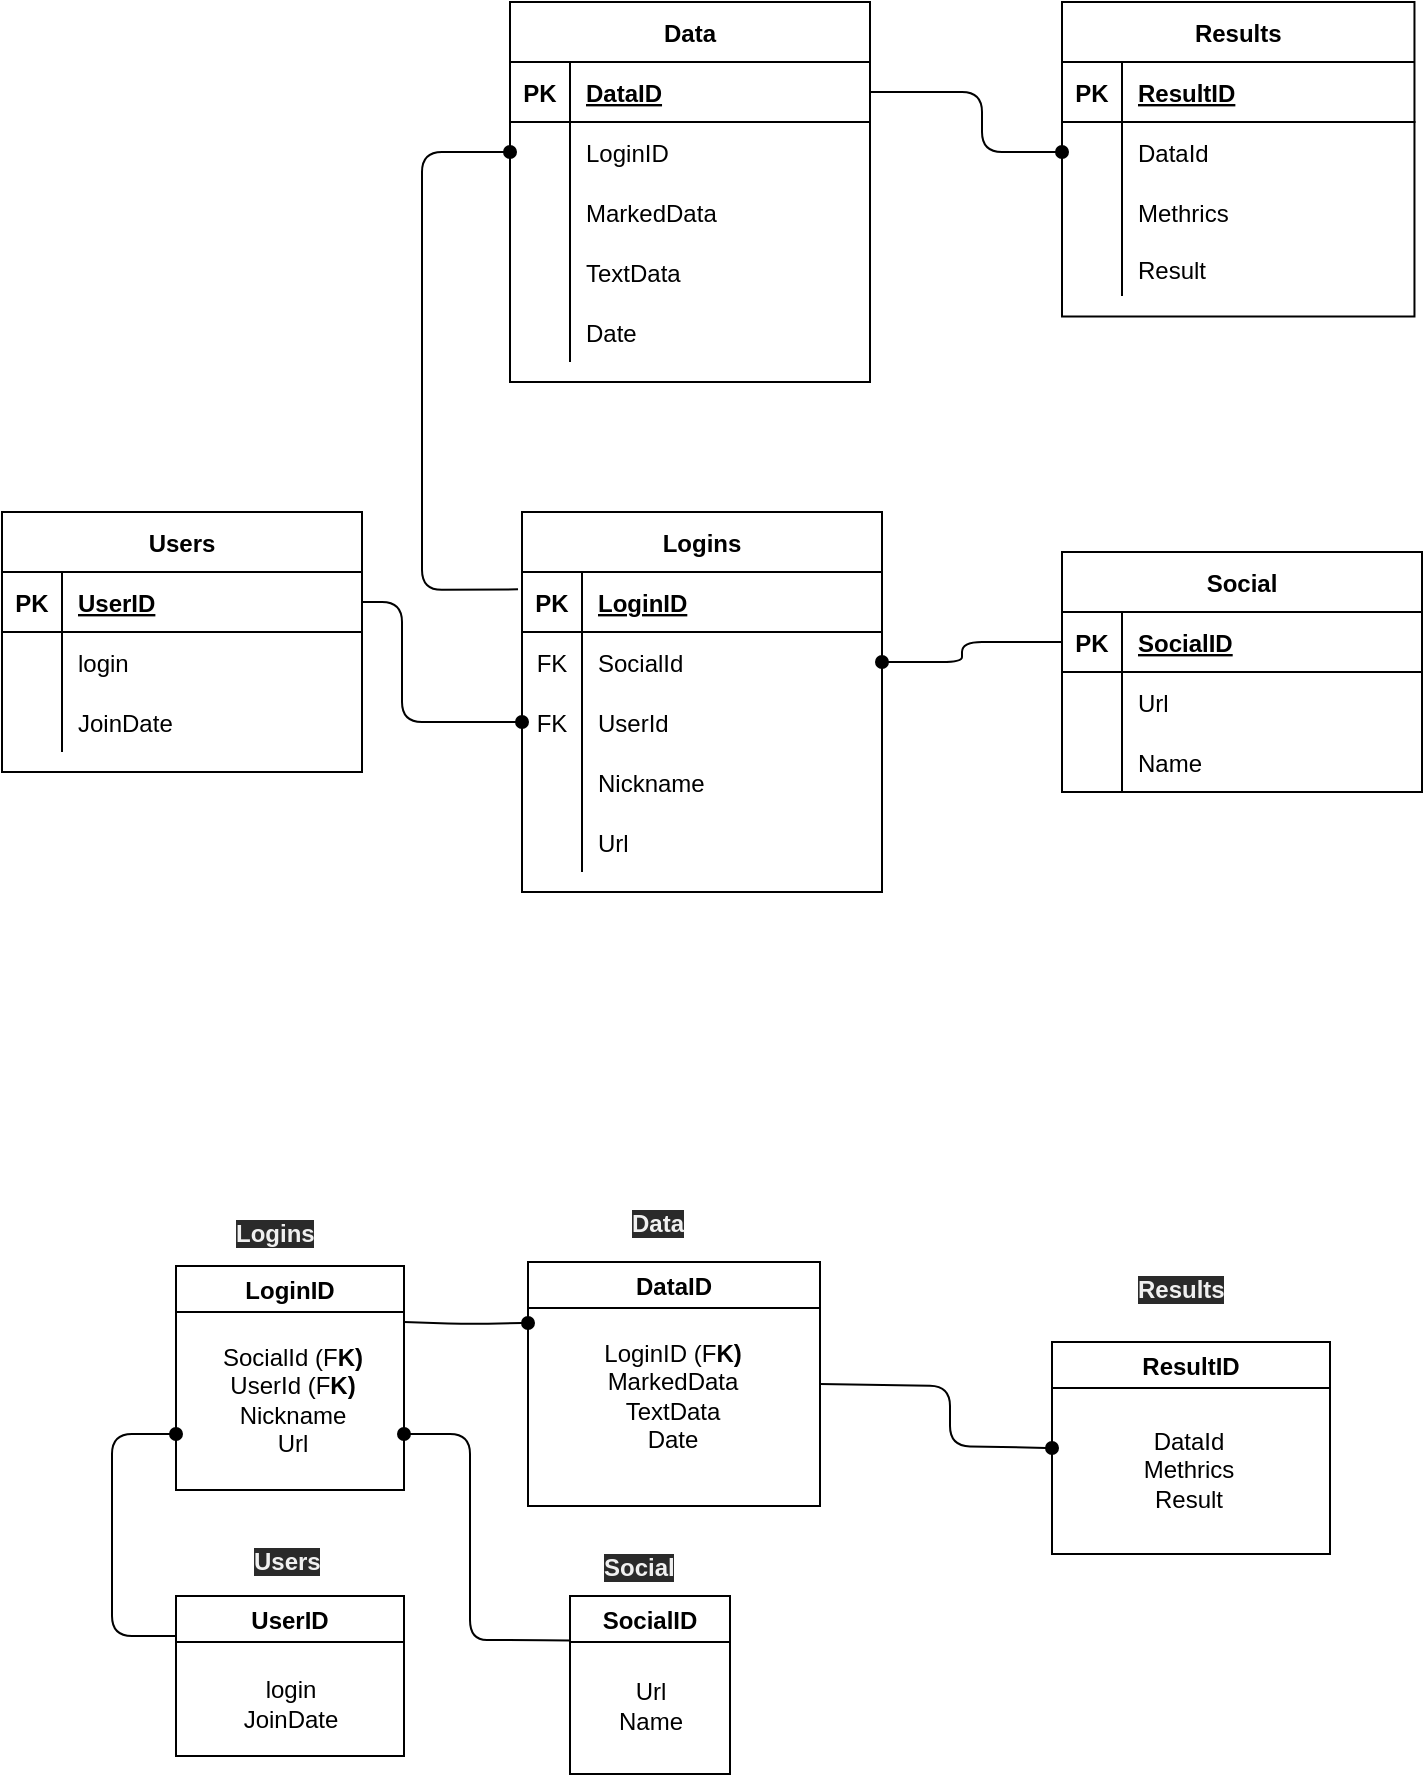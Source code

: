 <mxfile version="13.6.5">
    <diagram id="BVylWG0VrOBSJoDhUhGY" name="Page-1">
        <mxGraphModel dx="1122" dy="480" grid="0" gridSize="10" guides="1" tooltips="1" connect="1" arrows="1" fold="1" page="0" pageScale="1" pageWidth="827" pageHeight="1169" math="0" shadow="0">
            <root>
                <mxCell id="0"/>
                <mxCell id="1" parent="0"/>
                <mxCell id="V8HJCmb-Zh1GrgwlRxE_-1" value="Users" style="shape=table;startSize=30;container=1;collapsible=1;childLayout=tableLayout;fixedRows=1;rowLines=0;fontStyle=1;align=center;resizeLast=1;" parent="1" vertex="1">
                    <mxGeometry x="-200" y="425" width="180" height="130" as="geometry"/>
                </mxCell>
                <mxCell id="V8HJCmb-Zh1GrgwlRxE_-2" value="" style="shape=partialRectangle;collapsible=0;dropTarget=0;pointerEvents=0;fillColor=none;top=0;left=0;bottom=1;right=0;points=[[0,0.5],[1,0.5]];portConstraint=eastwest;" parent="V8HJCmb-Zh1GrgwlRxE_-1" vertex="1">
                    <mxGeometry y="30" width="180" height="30" as="geometry"/>
                </mxCell>
                <mxCell id="V8HJCmb-Zh1GrgwlRxE_-3" value="PK" style="shape=partialRectangle;connectable=0;fillColor=none;top=0;left=0;bottom=0;right=0;fontStyle=1;overflow=hidden;" parent="V8HJCmb-Zh1GrgwlRxE_-2" vertex="1">
                    <mxGeometry width="30" height="30" as="geometry"/>
                </mxCell>
                <mxCell id="V8HJCmb-Zh1GrgwlRxE_-4" value="UserID" style="shape=partialRectangle;connectable=0;fillColor=none;top=0;left=0;bottom=0;right=0;align=left;spacingLeft=6;fontStyle=5;overflow=hidden;" parent="V8HJCmb-Zh1GrgwlRxE_-2" vertex="1">
                    <mxGeometry x="30" width="150" height="30" as="geometry"/>
                </mxCell>
                <mxCell id="V8HJCmb-Zh1GrgwlRxE_-5" value="" style="shape=partialRectangle;collapsible=0;dropTarget=0;pointerEvents=0;fillColor=none;top=0;left=0;bottom=0;right=0;points=[[0,0.5],[1,0.5]];portConstraint=eastwest;" parent="V8HJCmb-Zh1GrgwlRxE_-1" vertex="1">
                    <mxGeometry y="60" width="180" height="30" as="geometry"/>
                </mxCell>
                <mxCell id="V8HJCmb-Zh1GrgwlRxE_-6" value="" style="shape=partialRectangle;connectable=0;fillColor=none;top=0;left=0;bottom=0;right=0;editable=1;overflow=hidden;" parent="V8HJCmb-Zh1GrgwlRxE_-5" vertex="1">
                    <mxGeometry width="30" height="30" as="geometry"/>
                </mxCell>
                <mxCell id="V8HJCmb-Zh1GrgwlRxE_-7" value="login" style="shape=partialRectangle;connectable=0;fillColor=none;top=0;left=0;bottom=0;right=0;align=left;spacingLeft=6;overflow=hidden;" parent="V8HJCmb-Zh1GrgwlRxE_-5" vertex="1">
                    <mxGeometry x="30" width="150" height="30" as="geometry"/>
                </mxCell>
                <mxCell id="V8HJCmb-Zh1GrgwlRxE_-11" value="" style="shape=partialRectangle;collapsible=0;dropTarget=0;pointerEvents=0;fillColor=none;top=0;left=0;bottom=0;right=0;points=[[0,0.5],[1,0.5]];portConstraint=eastwest;" parent="V8HJCmb-Zh1GrgwlRxE_-1" vertex="1">
                    <mxGeometry y="90" width="180" height="30" as="geometry"/>
                </mxCell>
                <mxCell id="V8HJCmb-Zh1GrgwlRxE_-12" value="" style="shape=partialRectangle;connectable=0;fillColor=none;top=0;left=0;bottom=0;right=0;editable=1;overflow=hidden;" parent="V8HJCmb-Zh1GrgwlRxE_-11" vertex="1">
                    <mxGeometry width="30" height="30" as="geometry"/>
                </mxCell>
                <mxCell id="V8HJCmb-Zh1GrgwlRxE_-13" value="JoinDate" style="shape=partialRectangle;connectable=0;fillColor=none;top=0;left=0;bottom=0;right=0;align=left;spacingLeft=6;overflow=hidden;" parent="V8HJCmb-Zh1GrgwlRxE_-11" vertex="1">
                    <mxGeometry x="30" width="150" height="30" as="geometry"/>
                </mxCell>
                <mxCell id="V8HJCmb-Zh1GrgwlRxE_-14" value="Social" style="shape=table;startSize=30;container=1;collapsible=1;childLayout=tableLayout;fixedRows=1;rowLines=0;fontStyle=1;align=center;resizeLast=1;" parent="1" vertex="1">
                    <mxGeometry x="330" y="445" width="180" height="120" as="geometry">
                        <mxRectangle x="330" y="445" width="62" height="30" as="alternateBounds"/>
                    </mxGeometry>
                </mxCell>
                <mxCell id="V8HJCmb-Zh1GrgwlRxE_-15" value="" style="shape=partialRectangle;collapsible=0;dropTarget=0;pointerEvents=0;fillColor=none;top=0;left=0;bottom=1;right=0;points=[[0,0.5],[1,0.5]];portConstraint=eastwest;" parent="V8HJCmb-Zh1GrgwlRxE_-14" vertex="1">
                    <mxGeometry y="30" width="180" height="30" as="geometry"/>
                </mxCell>
                <mxCell id="V8HJCmb-Zh1GrgwlRxE_-16" value="PK" style="shape=partialRectangle;connectable=0;fillColor=none;top=0;left=0;bottom=0;right=0;fontStyle=1;overflow=hidden;" parent="V8HJCmb-Zh1GrgwlRxE_-15" vertex="1">
                    <mxGeometry width="30" height="30" as="geometry"/>
                </mxCell>
                <mxCell id="V8HJCmb-Zh1GrgwlRxE_-17" value="SocialID" style="shape=partialRectangle;connectable=0;fillColor=none;top=0;left=0;bottom=0;right=0;align=left;spacingLeft=6;fontStyle=5;overflow=hidden;" parent="V8HJCmb-Zh1GrgwlRxE_-15" vertex="1">
                    <mxGeometry x="30" width="150" height="30" as="geometry"/>
                </mxCell>
                <mxCell id="V8HJCmb-Zh1GrgwlRxE_-18" value="" style="shape=partialRectangle;collapsible=0;dropTarget=0;pointerEvents=0;fillColor=none;top=0;left=0;bottom=0;right=0;points=[[0,0.5],[1,0.5]];portConstraint=eastwest;" parent="V8HJCmb-Zh1GrgwlRxE_-14" vertex="1">
                    <mxGeometry y="60" width="180" height="30" as="geometry"/>
                </mxCell>
                <mxCell id="V8HJCmb-Zh1GrgwlRxE_-19" value="" style="shape=partialRectangle;connectable=0;fillColor=none;top=0;left=0;bottom=0;right=0;editable=1;overflow=hidden;" parent="V8HJCmb-Zh1GrgwlRxE_-18" vertex="1">
                    <mxGeometry width="30" height="30" as="geometry"/>
                </mxCell>
                <mxCell id="V8HJCmb-Zh1GrgwlRxE_-20" value="Url" style="shape=partialRectangle;connectable=0;fillColor=none;top=0;left=0;bottom=0;right=0;align=left;spacingLeft=6;overflow=hidden;" parent="V8HJCmb-Zh1GrgwlRxE_-18" vertex="1">
                    <mxGeometry x="30" width="150" height="30" as="geometry"/>
                </mxCell>
                <mxCell id="V8HJCmb-Zh1GrgwlRxE_-21" value="" style="shape=partialRectangle;collapsible=0;dropTarget=0;pointerEvents=0;fillColor=none;top=0;left=0;bottom=0;right=0;points=[[0,0.5],[1,0.5]];portConstraint=eastwest;" parent="V8HJCmb-Zh1GrgwlRxE_-14" vertex="1">
                    <mxGeometry y="90" width="180" height="30" as="geometry"/>
                </mxCell>
                <mxCell id="V8HJCmb-Zh1GrgwlRxE_-22" value="" style="shape=partialRectangle;connectable=0;fillColor=none;top=0;left=0;bottom=0;right=0;editable=1;overflow=hidden;" parent="V8HJCmb-Zh1GrgwlRxE_-21" vertex="1">
                    <mxGeometry width="30" height="30" as="geometry"/>
                </mxCell>
                <mxCell id="V8HJCmb-Zh1GrgwlRxE_-23" value="Name" style="shape=partialRectangle;connectable=0;fillColor=none;top=0;left=0;bottom=0;right=0;align=left;spacingLeft=6;overflow=hidden;" parent="V8HJCmb-Zh1GrgwlRxE_-21" vertex="1">
                    <mxGeometry x="30" width="150" height="30" as="geometry"/>
                </mxCell>
                <mxCell id="V8HJCmb-Zh1GrgwlRxE_-53" value="Logins" style="shape=table;startSize=30;container=1;collapsible=1;childLayout=tableLayout;fixedRows=1;rowLines=0;fontStyle=1;align=center;resizeLast=1;" parent="1" vertex="1">
                    <mxGeometry x="60" y="425" width="180" height="190" as="geometry"/>
                </mxCell>
                <mxCell id="V8HJCmb-Zh1GrgwlRxE_-54" value="" style="shape=partialRectangle;collapsible=0;dropTarget=0;pointerEvents=0;fillColor=none;top=0;left=0;bottom=1;right=0;points=[[0,0.5],[1,0.5]];portConstraint=eastwest;" parent="V8HJCmb-Zh1GrgwlRxE_-53" vertex="1">
                    <mxGeometry y="30" width="180" height="30" as="geometry"/>
                </mxCell>
                <mxCell id="V8HJCmb-Zh1GrgwlRxE_-55" value="PK" style="shape=partialRectangle;connectable=0;fillColor=none;top=0;left=0;bottom=0;right=0;fontStyle=1;overflow=hidden;" parent="V8HJCmb-Zh1GrgwlRxE_-54" vertex="1">
                    <mxGeometry width="30" height="30" as="geometry"/>
                </mxCell>
                <mxCell id="V8HJCmb-Zh1GrgwlRxE_-56" value="LoginID" style="shape=partialRectangle;connectable=0;fillColor=none;top=0;left=0;bottom=0;right=0;align=left;spacingLeft=6;fontStyle=5;overflow=hidden;" parent="V8HJCmb-Zh1GrgwlRxE_-54" vertex="1">
                    <mxGeometry x="30" width="150" height="30" as="geometry"/>
                </mxCell>
                <mxCell id="V8HJCmb-Zh1GrgwlRxE_-66" value="" style="shape=partialRectangle;collapsible=0;dropTarget=0;pointerEvents=0;fillColor=none;top=0;left=0;bottom=0;right=0;points=[[0,0.5],[1,0.5]];portConstraint=eastwest;" parent="V8HJCmb-Zh1GrgwlRxE_-53" vertex="1">
                    <mxGeometry y="60" width="180" height="30" as="geometry"/>
                </mxCell>
                <mxCell id="V8HJCmb-Zh1GrgwlRxE_-67" value="FK" style="shape=partialRectangle;connectable=0;fillColor=none;top=0;left=0;bottom=0;right=0;fontStyle=0;overflow=hidden;" parent="V8HJCmb-Zh1GrgwlRxE_-66" vertex="1">
                    <mxGeometry width="30" height="30" as="geometry"/>
                </mxCell>
                <mxCell id="V8HJCmb-Zh1GrgwlRxE_-68" value="SocialId" style="shape=partialRectangle;connectable=0;fillColor=none;top=0;left=0;bottom=0;right=0;align=left;spacingLeft=6;fontStyle=0;overflow=hidden;" parent="V8HJCmb-Zh1GrgwlRxE_-66" vertex="1">
                    <mxGeometry x="30" width="150" height="30" as="geometry"/>
                </mxCell>
                <mxCell id="V8HJCmb-Zh1GrgwlRxE_-69" value="" style="shape=partialRectangle;collapsible=0;dropTarget=0;pointerEvents=0;fillColor=none;top=0;left=0;bottom=0;right=0;points=[[0,0.5],[1,0.5]];portConstraint=eastwest;" parent="V8HJCmb-Zh1GrgwlRxE_-53" vertex="1">
                    <mxGeometry y="90" width="180" height="30" as="geometry"/>
                </mxCell>
                <mxCell id="V8HJCmb-Zh1GrgwlRxE_-70" value="FK" style="shape=partialRectangle;connectable=0;fillColor=none;top=0;left=0;bottom=0;right=0;fontStyle=0;overflow=hidden;" parent="V8HJCmb-Zh1GrgwlRxE_-69" vertex="1">
                    <mxGeometry width="30" height="30" as="geometry"/>
                </mxCell>
                <mxCell id="V8HJCmb-Zh1GrgwlRxE_-71" value="UserId" style="shape=partialRectangle;connectable=0;fillColor=none;top=0;left=0;bottom=0;right=0;align=left;spacingLeft=6;fontStyle=0;overflow=hidden;" parent="V8HJCmb-Zh1GrgwlRxE_-69" vertex="1">
                    <mxGeometry x="30" width="150" height="30" as="geometry"/>
                </mxCell>
                <mxCell id="V8HJCmb-Zh1GrgwlRxE_-63" value="" style="shape=partialRectangle;collapsible=0;dropTarget=0;pointerEvents=0;fillColor=none;top=0;left=0;bottom=0;right=0;points=[[0,0.5],[1,0.5]];portConstraint=eastwest;" parent="V8HJCmb-Zh1GrgwlRxE_-53" vertex="1">
                    <mxGeometry y="120" width="180" height="30" as="geometry"/>
                </mxCell>
                <mxCell id="V8HJCmb-Zh1GrgwlRxE_-64" value="" style="shape=partialRectangle;connectable=0;fillColor=none;top=0;left=0;bottom=0;right=0;editable=1;overflow=hidden;" parent="V8HJCmb-Zh1GrgwlRxE_-63" vertex="1">
                    <mxGeometry width="30" height="30" as="geometry"/>
                </mxCell>
                <mxCell id="V8HJCmb-Zh1GrgwlRxE_-65" value="Nickname" style="shape=partialRectangle;connectable=0;fillColor=none;top=0;left=0;bottom=0;right=0;align=left;spacingLeft=6;overflow=hidden;" parent="V8HJCmb-Zh1GrgwlRxE_-63" vertex="1">
                    <mxGeometry x="30" width="150" height="30" as="geometry"/>
                </mxCell>
                <mxCell id="V8HJCmb-Zh1GrgwlRxE_-72" value="" style="shape=partialRectangle;collapsible=0;dropTarget=0;pointerEvents=0;fillColor=none;top=0;left=0;bottom=0;right=0;points=[[0,0.5],[1,0.5]];portConstraint=eastwest;" parent="V8HJCmb-Zh1GrgwlRxE_-53" vertex="1">
                    <mxGeometry y="150" width="180" height="30" as="geometry"/>
                </mxCell>
                <mxCell id="V8HJCmb-Zh1GrgwlRxE_-73" value="" style="shape=partialRectangle;connectable=0;fillColor=none;top=0;left=0;bottom=0;right=0;editable=1;overflow=hidden;" parent="V8HJCmb-Zh1GrgwlRxE_-72" vertex="1">
                    <mxGeometry width="30" height="30" as="geometry"/>
                </mxCell>
                <mxCell id="V8HJCmb-Zh1GrgwlRxE_-74" value="Url" style="shape=partialRectangle;connectable=0;fillColor=none;top=0;left=0;bottom=0;right=0;align=left;spacingLeft=6;overflow=hidden;" parent="V8HJCmb-Zh1GrgwlRxE_-72" vertex="1">
                    <mxGeometry x="30" width="150" height="30" as="geometry"/>
                </mxCell>
                <mxCell id="V8HJCmb-Zh1GrgwlRxE_-76" value="" style="endArrow=oval;html=1;startArrow=none;startFill=0;endFill=1;exitX=0;exitY=0.5;exitDx=0;exitDy=0;entryX=1;entryY=0.5;entryDx=0;entryDy=0;" parent="1" source="V8HJCmb-Zh1GrgwlRxE_-15" target="V8HJCmb-Zh1GrgwlRxE_-66" edge="1">
                    <mxGeometry width="50" height="50" relative="1" as="geometry">
                        <mxPoint x="260" y="480" as="sourcePoint"/>
                        <mxPoint x="310" y="430" as="targetPoint"/>
                        <Array as="points">
                            <mxPoint x="280" y="490"/>
                            <mxPoint x="280" y="500"/>
                        </Array>
                    </mxGeometry>
                </mxCell>
                <mxCell id="V8HJCmb-Zh1GrgwlRxE_-77" value="" style="endArrow=oval;html=1;startArrow=none;startFill=0;endFill=1;exitX=1;exitY=0.5;exitDx=0;exitDy=0;entryX=0;entryY=0.5;entryDx=0;entryDy=0;" parent="1" source="V8HJCmb-Zh1GrgwlRxE_-2" target="V8HJCmb-Zh1GrgwlRxE_-69" edge="1">
                    <mxGeometry width="50" height="50" relative="1" as="geometry">
                        <mxPoint x="340" y="500" as="sourcePoint"/>
                        <mxPoint x="230" y="510" as="targetPoint"/>
                        <Array as="points">
                            <mxPoint y="470"/>
                            <mxPoint y="530"/>
                        </Array>
                    </mxGeometry>
                </mxCell>
                <mxCell id="V8HJCmb-Zh1GrgwlRxE_-78" value="Data" style="shape=table;startSize=30;container=1;collapsible=1;childLayout=tableLayout;fixedRows=1;rowLines=0;fontStyle=1;align=center;resizeLast=1;" parent="1" vertex="1">
                    <mxGeometry x="54" y="170" width="180" height="190" as="geometry"/>
                </mxCell>
                <mxCell id="V8HJCmb-Zh1GrgwlRxE_-79" value="" style="shape=partialRectangle;collapsible=0;dropTarget=0;pointerEvents=0;fillColor=none;top=0;left=0;bottom=1;right=0;points=[[0,0.5],[1,0.5]];portConstraint=eastwest;" parent="V8HJCmb-Zh1GrgwlRxE_-78" vertex="1">
                    <mxGeometry y="30" width="180" height="30" as="geometry"/>
                </mxCell>
                <mxCell id="V8HJCmb-Zh1GrgwlRxE_-80" value="PK" style="shape=partialRectangle;connectable=0;fillColor=none;top=0;left=0;bottom=0;right=0;fontStyle=1;overflow=hidden;" parent="V8HJCmb-Zh1GrgwlRxE_-79" vertex="1">
                    <mxGeometry width="30" height="30" as="geometry"/>
                </mxCell>
                <mxCell id="V8HJCmb-Zh1GrgwlRxE_-81" value="DataID" style="shape=partialRectangle;connectable=0;fillColor=none;top=0;left=0;bottom=0;right=0;align=left;spacingLeft=6;fontStyle=5;overflow=hidden;" parent="V8HJCmb-Zh1GrgwlRxE_-79" vertex="1">
                    <mxGeometry x="30" width="150" height="30" as="geometry"/>
                </mxCell>
                <mxCell id="V8HJCmb-Zh1GrgwlRxE_-82" value="" style="shape=partialRectangle;collapsible=0;dropTarget=0;pointerEvents=0;fillColor=none;top=0;left=0;bottom=0;right=0;points=[[0,0.5],[1,0.5]];portConstraint=eastwest;" parent="V8HJCmb-Zh1GrgwlRxE_-78" vertex="1">
                    <mxGeometry y="60" width="180" height="30" as="geometry"/>
                </mxCell>
                <mxCell id="V8HJCmb-Zh1GrgwlRxE_-83" value="" style="shape=partialRectangle;connectable=0;fillColor=none;top=0;left=0;bottom=0;right=0;editable=1;overflow=hidden;" parent="V8HJCmb-Zh1GrgwlRxE_-82" vertex="1">
                    <mxGeometry width="30" height="30" as="geometry"/>
                </mxCell>
                <mxCell id="V8HJCmb-Zh1GrgwlRxE_-84" value="LoginID" style="shape=partialRectangle;connectable=0;fillColor=none;top=0;left=0;bottom=0;right=0;align=left;spacingLeft=6;overflow=hidden;" parent="V8HJCmb-Zh1GrgwlRxE_-82" vertex="1">
                    <mxGeometry x="30" width="150" height="30" as="geometry"/>
                </mxCell>
                <mxCell id="V8HJCmb-Zh1GrgwlRxE_-106" value="" style="shape=partialRectangle;collapsible=0;dropTarget=0;pointerEvents=0;fillColor=none;top=0;left=0;bottom=0;right=0;points=[[0,0.5],[1,0.5]];portConstraint=eastwest;" parent="V8HJCmb-Zh1GrgwlRxE_-78" vertex="1">
                    <mxGeometry y="90" width="180" height="30" as="geometry"/>
                </mxCell>
                <mxCell id="V8HJCmb-Zh1GrgwlRxE_-107" value="" style="shape=partialRectangle;connectable=0;fillColor=none;top=0;left=0;bottom=0;right=0;editable=1;overflow=hidden;" parent="V8HJCmb-Zh1GrgwlRxE_-106" vertex="1">
                    <mxGeometry width="30" height="30" as="geometry"/>
                </mxCell>
                <mxCell id="V8HJCmb-Zh1GrgwlRxE_-108" value="MarkedData" style="shape=partialRectangle;connectable=0;fillColor=none;top=0;left=0;bottom=0;right=0;align=left;spacingLeft=6;overflow=hidden;" parent="V8HJCmb-Zh1GrgwlRxE_-106" vertex="1">
                    <mxGeometry x="30" width="150" height="30" as="geometry"/>
                </mxCell>
                <mxCell id="V8HJCmb-Zh1GrgwlRxE_-85" value="" style="shape=partialRectangle;collapsible=0;dropTarget=0;pointerEvents=0;fillColor=none;top=0;left=0;bottom=0;right=0;points=[[0,0.5],[1,0.5]];portConstraint=eastwest;" parent="V8HJCmb-Zh1GrgwlRxE_-78" vertex="1">
                    <mxGeometry y="120" width="180" height="30" as="geometry"/>
                </mxCell>
                <mxCell id="V8HJCmb-Zh1GrgwlRxE_-86" value="" style="shape=partialRectangle;connectable=0;fillColor=none;top=0;left=0;bottom=0;right=0;editable=1;overflow=hidden;" parent="V8HJCmb-Zh1GrgwlRxE_-85" vertex="1">
                    <mxGeometry width="30" height="30" as="geometry"/>
                </mxCell>
                <mxCell id="V8HJCmb-Zh1GrgwlRxE_-87" value="TextData" style="shape=partialRectangle;connectable=0;fillColor=none;top=0;left=0;bottom=0;right=0;align=left;spacingLeft=6;overflow=hidden;" parent="V8HJCmb-Zh1GrgwlRxE_-85" vertex="1">
                    <mxGeometry x="30" width="150" height="30" as="geometry"/>
                </mxCell>
                <mxCell id="V8HJCmb-Zh1GrgwlRxE_-88" value="" style="shape=partialRectangle;collapsible=0;dropTarget=0;pointerEvents=0;fillColor=none;top=0;left=0;bottom=0;right=0;points=[[0,0.5],[1,0.5]];portConstraint=eastwest;" parent="V8HJCmb-Zh1GrgwlRxE_-78" vertex="1">
                    <mxGeometry y="150" width="180" height="30" as="geometry"/>
                </mxCell>
                <mxCell id="V8HJCmb-Zh1GrgwlRxE_-89" value="" style="shape=partialRectangle;connectable=0;fillColor=none;top=0;left=0;bottom=0;right=0;editable=1;overflow=hidden;" parent="V8HJCmb-Zh1GrgwlRxE_-88" vertex="1">
                    <mxGeometry width="30" height="30" as="geometry"/>
                </mxCell>
                <mxCell id="V8HJCmb-Zh1GrgwlRxE_-90" value="Date" style="shape=partialRectangle;connectable=0;fillColor=none;top=0;left=0;bottom=0;right=0;align=left;spacingLeft=6;overflow=hidden;" parent="V8HJCmb-Zh1GrgwlRxE_-88" vertex="1">
                    <mxGeometry x="30" width="150" height="30" as="geometry"/>
                </mxCell>
                <mxCell id="V8HJCmb-Zh1GrgwlRxE_-91" value="" style="endArrow=oval;html=1;startArrow=none;startFill=0;endFill=1;exitX=-0.011;exitY=0.289;exitDx=0;exitDy=0;entryX=0;entryY=0.5;entryDx=0;entryDy=0;exitPerimeter=0;" parent="1" source="V8HJCmb-Zh1GrgwlRxE_-54" target="V8HJCmb-Zh1GrgwlRxE_-82" edge="1">
                    <mxGeometry width="50" height="50" relative="1" as="geometry">
                        <mxPoint x="-10" y="480" as="sourcePoint"/>
                        <mxPoint x="70" y="540" as="targetPoint"/>
                        <Array as="points">
                            <mxPoint x="10" y="464"/>
                            <mxPoint x="10" y="245"/>
                        </Array>
                    </mxGeometry>
                </mxCell>
                <mxCell id="V8HJCmb-Zh1GrgwlRxE_-92" value="Results" style="shape=table;startSize=30;container=1;collapsible=1;childLayout=tableLayout;fixedRows=1;rowLines=0;fontStyle=1;align=center;resizeLast=1;" parent="1" vertex="1">
                    <mxGeometry x="330" y="170" width="176.236" height="157.292" as="geometry"/>
                </mxCell>
                <mxCell id="V8HJCmb-Zh1GrgwlRxE_-93" value="" style="shape=partialRectangle;collapsible=0;dropTarget=0;pointerEvents=0;fillColor=none;top=0;left=0;bottom=1;right=0;points=[[0,0.5],[1,0.5]];portConstraint=eastwest;" parent="V8HJCmb-Zh1GrgwlRxE_-92" vertex="1">
                    <mxGeometry y="30" width="176.236" height="30" as="geometry"/>
                </mxCell>
                <mxCell id="V8HJCmb-Zh1GrgwlRxE_-94" value="PK" style="shape=partialRectangle;connectable=0;fillColor=none;top=0;left=0;bottom=0;right=0;fontStyle=1;overflow=hidden;" parent="V8HJCmb-Zh1GrgwlRxE_-93" vertex="1">
                    <mxGeometry width="30" height="30" as="geometry"/>
                </mxCell>
                <mxCell id="V8HJCmb-Zh1GrgwlRxE_-95" value="ResultID" style="shape=partialRectangle;connectable=0;fillColor=none;top=0;left=0;bottom=0;right=0;align=left;spacingLeft=6;fontStyle=5;overflow=hidden;" parent="V8HJCmb-Zh1GrgwlRxE_-93" vertex="1">
                    <mxGeometry x="30" width="146.236" height="30" as="geometry"/>
                </mxCell>
                <mxCell id="V8HJCmb-Zh1GrgwlRxE_-96" value="" style="shape=partialRectangle;collapsible=0;dropTarget=0;pointerEvents=0;fillColor=none;top=0;left=0;bottom=0;right=0;points=[[0,0.5],[1,0.5]];portConstraint=eastwest;" parent="V8HJCmb-Zh1GrgwlRxE_-92" vertex="1">
                    <mxGeometry y="60" width="176.236" height="30" as="geometry"/>
                </mxCell>
                <mxCell id="V8HJCmb-Zh1GrgwlRxE_-97" value="" style="shape=partialRectangle;connectable=0;fillColor=none;top=0;left=0;bottom=0;right=0;editable=1;overflow=hidden;" parent="V8HJCmb-Zh1GrgwlRxE_-96" vertex="1">
                    <mxGeometry width="30" height="30" as="geometry"/>
                </mxCell>
                <mxCell id="V8HJCmb-Zh1GrgwlRxE_-98" value="DataId" style="shape=partialRectangle;connectable=0;fillColor=none;top=0;left=0;bottom=0;right=0;align=left;spacingLeft=6;overflow=hidden;" parent="V8HJCmb-Zh1GrgwlRxE_-96" vertex="1">
                    <mxGeometry x="30" width="146.236" height="30" as="geometry"/>
                </mxCell>
                <mxCell id="V8HJCmb-Zh1GrgwlRxE_-99" value="" style="shape=partialRectangle;collapsible=0;dropTarget=0;pointerEvents=0;fillColor=none;top=0;left=0;bottom=0;right=0;points=[[0,0.5],[1,0.5]];portConstraint=eastwest;" parent="V8HJCmb-Zh1GrgwlRxE_-92" vertex="1">
                    <mxGeometry y="90" width="176.236" height="30" as="geometry"/>
                </mxCell>
                <mxCell id="V8HJCmb-Zh1GrgwlRxE_-100" value="" style="shape=partialRectangle;connectable=0;fillColor=none;top=0;left=0;bottom=0;right=0;editable=1;overflow=hidden;" parent="V8HJCmb-Zh1GrgwlRxE_-99" vertex="1">
                    <mxGeometry width="30" height="30" as="geometry"/>
                </mxCell>
                <mxCell id="V8HJCmb-Zh1GrgwlRxE_-101" value="Methrics" style="shape=partialRectangle;connectable=0;fillColor=none;top=0;left=0;bottom=0;right=0;align=left;spacingLeft=6;overflow=hidden;" parent="V8HJCmb-Zh1GrgwlRxE_-99" vertex="1">
                    <mxGeometry x="30" width="146.236" height="30" as="geometry"/>
                </mxCell>
                <mxCell id="V8HJCmb-Zh1GrgwlRxE_-102" value="" style="shape=partialRectangle;collapsible=0;dropTarget=0;pointerEvents=0;fillColor=none;top=0;left=0;bottom=0;right=0;points=[[0,0.5],[1,0.5]];portConstraint=eastwest;" parent="V8HJCmb-Zh1GrgwlRxE_-92" vertex="1">
                    <mxGeometry y="120" width="176.236" height="27" as="geometry"/>
                </mxCell>
                <mxCell id="V8HJCmb-Zh1GrgwlRxE_-103" value="" style="shape=partialRectangle;connectable=0;fillColor=none;top=0;left=0;bottom=0;right=0;editable=1;overflow=hidden;" parent="V8HJCmb-Zh1GrgwlRxE_-102" vertex="1">
                    <mxGeometry width="30" height="27" as="geometry"/>
                </mxCell>
                <mxCell id="V8HJCmb-Zh1GrgwlRxE_-104" value="Result" style="shape=partialRectangle;connectable=0;fillColor=none;top=0;left=0;bottom=0;right=0;align=left;spacingLeft=6;overflow=hidden;" parent="V8HJCmb-Zh1GrgwlRxE_-102" vertex="1">
                    <mxGeometry x="30" width="146.236" height="27" as="geometry"/>
                </mxCell>
                <mxCell id="V8HJCmb-Zh1GrgwlRxE_-105" value="" style="endArrow=oval;html=1;startArrow=none;startFill=0;endFill=1;exitX=1;exitY=0.5;exitDx=0;exitDy=0;entryX=0;entryY=0.5;entryDx=0;entryDy=0;" parent="1" source="V8HJCmb-Zh1GrgwlRxE_-79" target="V8HJCmb-Zh1GrgwlRxE_-96" edge="1">
                    <mxGeometry width="50" height="50" relative="1" as="geometry">
                        <mxPoint x="340" y="500" as="sourcePoint"/>
                        <mxPoint x="250" y="510" as="targetPoint"/>
                        <Array as="points">
                            <mxPoint x="290" y="215"/>
                            <mxPoint x="290" y="245"/>
                        </Array>
                    </mxGeometry>
                </mxCell>
                <mxCell id="2" value="DataID" style="swimlane;startSize=23;" vertex="1" parent="1">
                    <mxGeometry x="63" y="800" width="146" height="122" as="geometry"/>
                </mxCell>
                <mxCell id="8" value="&lt;span style=&quot;text-align: left&quot;&gt;LoginID (F&lt;/span&gt;&lt;span style=&quot;font-weight: 700&quot;&gt;K)&lt;/span&gt;&lt;span style=&quot;text-align: left&quot;&gt;&lt;br&gt;&lt;/span&gt;&lt;span style=&quot;text-align: left&quot;&gt;MarkedData&lt;br&gt;&lt;/span&gt;&lt;span style=&quot;text-align: left&quot;&gt;TextData&lt;br&gt;&lt;/span&gt;&lt;span style=&quot;text-align: left&quot;&gt;Date&lt;/span&gt;&lt;span style=&quot;font-weight: 700 ; text-align: left&quot;&gt;&lt;br&gt;&lt;/span&gt;" style="text;html=1;align=center;verticalAlign=middle;resizable=0;points=[];autosize=1;" vertex="1" parent="2">
                    <mxGeometry x="32" y="37" width="79" height="60" as="geometry"/>
                </mxCell>
                <mxCell id="3" value="LoginID" style="swimlane;startSize=23;" vertex="1" parent="1">
                    <mxGeometry x="-113" y="802" width="114" height="112" as="geometry"/>
                </mxCell>
                <mxCell id="15" value="&lt;span style=&quot;text-align: left&quot;&gt;SocialId&lt;/span&gt;&lt;span style=&quot;text-align: left&quot;&gt;&amp;nbsp;(F&lt;/span&gt;&lt;span style=&quot;font-weight: 700&quot;&gt;K)&lt;/span&gt;&lt;span style=&quot;text-align: left&quot;&gt;&lt;br&gt;&lt;/span&gt;&lt;span style=&quot;text-align: left&quot;&gt;UserId&lt;/span&gt;&lt;span style=&quot;text-align: left&quot;&gt;&amp;nbsp;(F&lt;/span&gt;&lt;span style=&quot;font-weight: 700&quot;&gt;K)&lt;/span&gt;&lt;span style=&quot;text-align: left&quot;&gt;&lt;br&gt;&lt;/span&gt;&lt;span style=&quot;text-align: left&quot;&gt;Nickname&lt;br&gt;&lt;/span&gt;&lt;span style=&quot;text-align: left&quot;&gt;Url&lt;/span&gt;&lt;span style=&quot;text-align: left&quot;&gt;&lt;br&gt;&lt;/span&gt;" style="text;html=1;align=center;verticalAlign=middle;resizable=0;points=[];autosize=1;" vertex="1" parent="3">
                    <mxGeometry x="18" y="37" width="80" height="60" as="geometry"/>
                </mxCell>
                <mxCell id="4" value="ResultID" style="swimlane;startSize=23;" vertex="1" parent="1">
                    <mxGeometry x="325" y="840" width="139" height="106" as="geometry"/>
                </mxCell>
                <mxCell id="11" value="&lt;span style=&quot;text-align: left&quot;&gt;DataId&lt;br&gt;&lt;/span&gt;&lt;span style=&quot;text-align: left&quot;&gt;Methrics&lt;br&gt;&lt;/span&gt;&lt;span style=&quot;text-align: left&quot;&gt;Result&lt;/span&gt;&lt;span style=&quot;text-align: left&quot;&gt;&lt;br&gt;&lt;/span&gt;" style="text;html=1;align=center;verticalAlign=middle;resizable=0;points=[];autosize=1;" vertex="1" parent="4">
                    <mxGeometry x="40.62" y="41" width="55" height="46" as="geometry"/>
                </mxCell>
                <mxCell id="6" value="SocialID" style="swimlane;startSize=23;" vertex="1" parent="1">
                    <mxGeometry x="84" y="967" width="80" height="89" as="geometry"/>
                </mxCell>
                <mxCell id="13" value="&lt;span style=&quot;text-align: left&quot;&gt;Url&lt;br&gt;&lt;/span&gt;&lt;span style=&quot;text-align: left&quot;&gt;Name&lt;/span&gt;&lt;span style=&quot;text-align: left&quot;&gt;&lt;br&gt;&lt;/span&gt;" style="text;html=1;align=center;verticalAlign=middle;resizable=0;points=[];autosize=1;" vertex="1" parent="6">
                    <mxGeometry x="19" y="39" width="42" height="32" as="geometry"/>
                </mxCell>
                <mxCell id="7" value="UserID" style="swimlane;startSize=23;" vertex="1" parent="1">
                    <mxGeometry x="-113" y="967" width="114" height="80" as="geometry"/>
                </mxCell>
                <mxCell id="17" value="&lt;span style=&quot;text-align: left&quot;&gt;login&lt;br&gt;&lt;/span&gt;&lt;span style=&quot;text-align: left&quot;&gt;JoinDate&lt;/span&gt;&lt;span style=&quot;text-align: left&quot;&gt;&lt;br&gt;&lt;/span&gt;" style="text;html=1;align=center;verticalAlign=middle;resizable=0;points=[];autosize=1;" vertex="1" parent="7">
                    <mxGeometry x="28.5" y="38" width="57" height="32" as="geometry"/>
                </mxCell>
                <mxCell id="9" value="&lt;span style=&quot;color: rgb(240, 240, 240); font-family: helvetica; font-size: 12px; font-style: normal; font-weight: 700; letter-spacing: normal; text-align: center; text-indent: 0px; text-transform: none; word-spacing: 0px; background-color: rgb(42, 42, 42); display: inline; float: none;&quot;&gt;Data&lt;/span&gt;" style="text;whiteSpace=wrap;html=1;" vertex="1" parent="1">
                    <mxGeometry x="112.999" y="766.997" width="46" height="28" as="geometry"/>
                </mxCell>
                <mxCell id="10" value="&lt;span style=&quot;color: rgb(240, 240, 240); font-family: helvetica; font-size: 12px; font-style: normal; font-weight: 700; letter-spacing: normal; text-align: center; text-indent: 0px; text-transform: none; word-spacing: 0px; background-color: rgb(42, 42, 42); display: inline; float: none;&quot;&gt;Results&lt;/span&gt;" style="text;whiteSpace=wrap;html=1;" vertex="1" parent="1">
                    <mxGeometry x="365.5" y="800" width="63" height="28" as="geometry"/>
                </mxCell>
                <mxCell id="12" value="&lt;span style=&quot;color: rgb(240, 240, 240); font-family: helvetica; font-size: 12px; font-style: normal; font-weight: 700; letter-spacing: normal; text-align: center; text-indent: 0px; text-transform: none; word-spacing: 0px; background-color: rgb(42, 42, 42); display: inline; float: none;&quot;&gt;Social&lt;/span&gt;" style="text;whiteSpace=wrap;html=1;" vertex="1" parent="1">
                    <mxGeometry x="99" y="939" width="55" height="28" as="geometry"/>
                </mxCell>
                <mxCell id="14" value="&lt;span style=&quot;color: rgb(240, 240, 240); font-family: helvetica; font-size: 12px; font-style: normal; font-weight: 700; letter-spacing: normal; text-align: center; text-indent: 0px; text-transform: none; word-spacing: 0px; background-color: rgb(42, 42, 42); display: inline; float: none;&quot;&gt;Logins&lt;/span&gt;" style="text;whiteSpace=wrap;html=1;" vertex="1" parent="1">
                    <mxGeometry x="-85.5" y="772" width="59" height="28" as="geometry"/>
                </mxCell>
                <mxCell id="16" value="&lt;span style=&quot;color: rgb(240, 240, 240); font-family: helvetica; font-size: 12px; font-style: normal; font-weight: 700; letter-spacing: normal; text-align: center; text-indent: 0px; text-transform: none; word-spacing: 0px; background-color: rgb(42, 42, 42); display: inline; float: none;&quot;&gt;Users&lt;/span&gt;" style="text;whiteSpace=wrap;html=1;" vertex="1" parent="1">
                    <mxGeometry x="-76" y="936" width="53" height="28" as="geometry"/>
                </mxCell>
                <mxCell id="19" value="" style="endArrow=oval;html=1;startArrow=none;startFill=0;endFill=1;exitX=1;exitY=0.5;exitDx=0;exitDy=0;entryX=0;entryY=0.5;entryDx=0;entryDy=0;" edge="1" parent="1" source="2" target="4">
                    <mxGeometry width="50" height="50" relative="1" as="geometry">
                        <mxPoint x="218" y="862" as="sourcePoint"/>
                        <mxPoint x="314" y="892" as="targetPoint"/>
                        <Array as="points">
                            <mxPoint x="274" y="862"/>
                            <mxPoint x="274" y="892"/>
                        </Array>
                    </mxGeometry>
                </mxCell>
                <mxCell id="20" value="" style="endArrow=oval;html=1;startArrow=none;startFill=0;endFill=1;exitX=0;exitY=0.25;exitDx=0;exitDy=0;entryX=1;entryY=0.75;entryDx=0;entryDy=0;" edge="1" parent="1" source="6" target="3">
                    <mxGeometry width="50" height="50" relative="1" as="geometry">
                        <mxPoint x="276" y="1038" as="sourcePoint"/>
                        <mxPoint x="186" y="1048" as="targetPoint"/>
                        <Array as="points">
                            <mxPoint x="61" y="989"/>
                            <mxPoint x="34" y="989"/>
                            <mxPoint x="34" y="886"/>
                        </Array>
                    </mxGeometry>
                </mxCell>
                <mxCell id="21" value="" style="endArrow=oval;html=1;startArrow=none;startFill=0;endFill=1;entryX=0;entryY=0.25;entryDx=0;entryDy=0;exitX=1;exitY=0.25;exitDx=0;exitDy=0;" edge="1" parent="1" source="3" target="2">
                    <mxGeometry width="50" height="50" relative="1" as="geometry">
                        <mxPoint x="33" y="861" as="sourcePoint"/>
                        <mxPoint x="49.98" y="845" as="targetPoint"/>
                        <Array as="points">
                            <mxPoint x="33" y="831"/>
                        </Array>
                    </mxGeometry>
                </mxCell>
                <mxCell id="22" value="" style="endArrow=oval;html=1;startArrow=none;startFill=0;endFill=1;entryX=0;entryY=0.75;entryDx=0;entryDy=0;exitX=0;exitY=0.25;exitDx=0;exitDy=0;" edge="1" parent="1" source="7" target="3">
                    <mxGeometry width="50" height="50" relative="1" as="geometry">
                        <mxPoint x="-58" y="1074" as="sourcePoint"/>
                        <mxPoint x="49" y="1072" as="targetPoint"/>
                        <Array as="points">
                            <mxPoint x="-145" y="987"/>
                            <mxPoint x="-145" y="886"/>
                        </Array>
                    </mxGeometry>
                </mxCell>
            </root>
        </mxGraphModel>
    </diagram>
</mxfile>